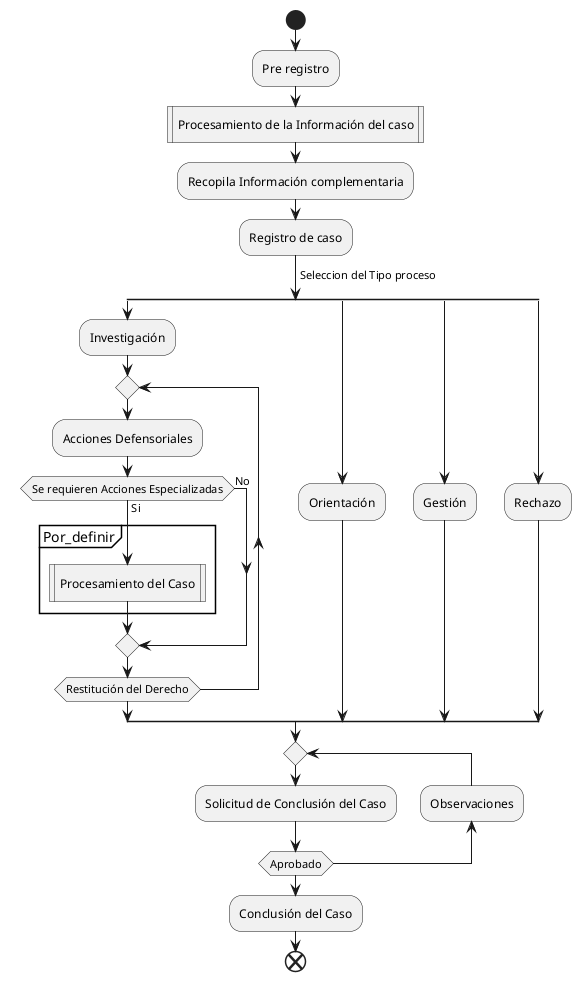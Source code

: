 @startuml flujo_del_sistema
start
:Pre registro;
:Procesamiento de la Información del caso|
:Recopila Información complementaria;
:Registro de caso;
-> Seleccion del Tipo proceso;
split
  :Investigación;
  repeat
    :Acciones Defensoriales;
    if (Se requieren Acciones Especializadas) then (Si)
      partition Por_definir {
        :Procesamiento del Caso|
      }
    else (No)
    endif
  repeat while (Restitución del Derecho)
split again
  :Orientación;
split again
  :Gestión;
split again
  :Rechazo;
end split
repeat
  :Solicitud de Conclusión del Caso;
  backward:Observaciones;
repeat while (Aprobado)
:Conclusión del Caso;
end
@enduml
